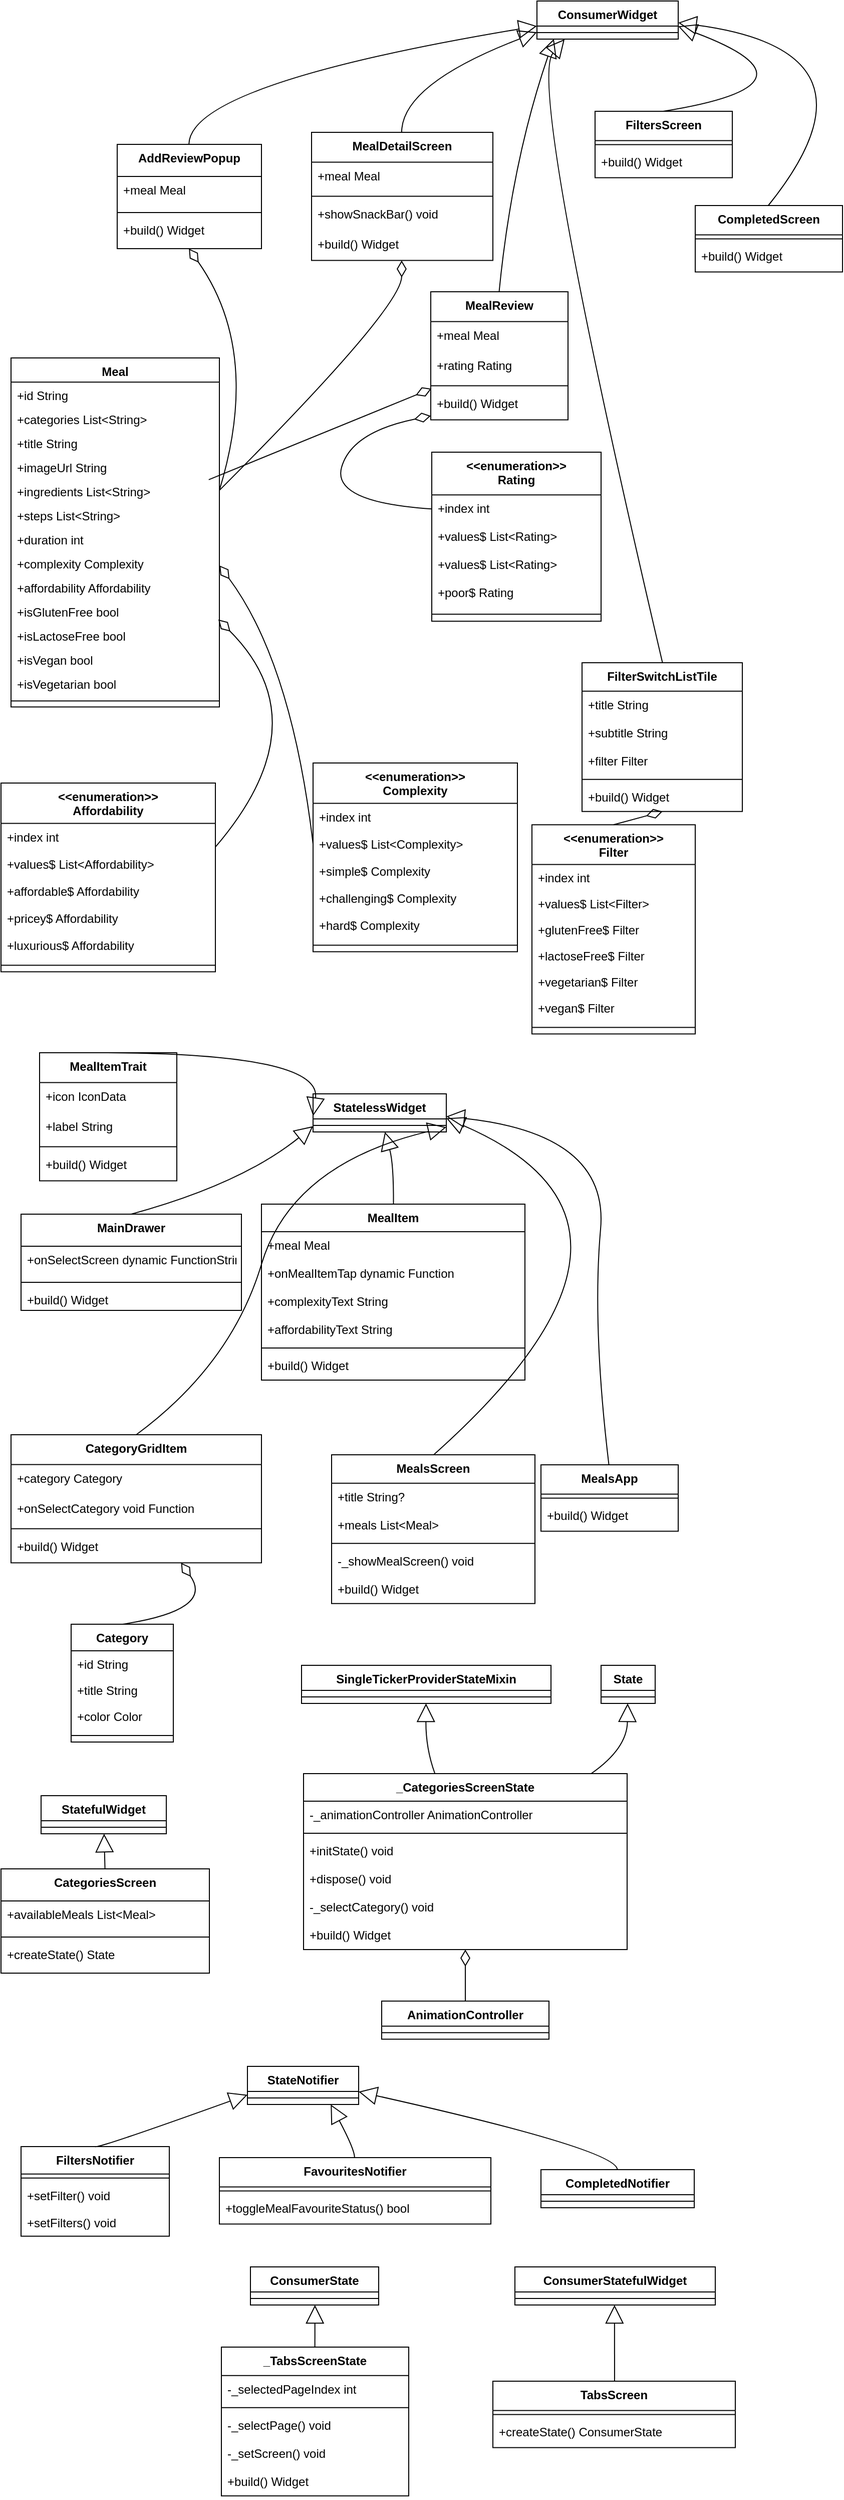 <mxfile version="22.0.6" type="device">
  <diagram name="Page-1" id="LlbguUODVw9RMl4nRpgY">
    <mxGraphModel dx="4097" dy="2211" grid="1" gridSize="10" guides="1" tooltips="1" connect="1" arrows="1" fold="1" page="1" pageScale="1" pageWidth="850" pageHeight="1100" math="0" shadow="0">
      <root>
        <mxCell id="0" />
        <mxCell id="1" parent="0" />
        <mxCell id="4BvPsSjkHaN3sNzdmwHV-1" value="MealsApp" style="swimlane;fontStyle=1;align=center;verticalAlign=top;childLayout=stackLayout;horizontal=1;startSize=29.2;horizontalStack=0;resizeParent=1;resizeParentMax=0;resizeLast=0;collapsible=0;marginBottom=0;" vertex="1" parent="1">
          <mxGeometry x="539" y="1460" width="137" height="66.2" as="geometry" />
        </mxCell>
        <mxCell id="4BvPsSjkHaN3sNzdmwHV-2" style="line;strokeWidth=1;fillColor=none;align=left;verticalAlign=middle;spacingTop=-1;spacingLeft=3;spacingRight=3;rotatable=0;labelPosition=right;points=[];portConstraint=eastwest;strokeColor=inherit;" vertex="1" parent="4BvPsSjkHaN3sNzdmwHV-1">
          <mxGeometry y="29.2" width="137" height="8" as="geometry" />
        </mxCell>
        <mxCell id="4BvPsSjkHaN3sNzdmwHV-3" value="+build() Widget" style="text;strokeColor=none;fillColor=none;align=left;verticalAlign=top;spacingLeft=4;spacingRight=4;overflow=hidden;rotatable=0;points=[[0,0.5],[1,0.5]];portConstraint=eastwest;" vertex="1" parent="4BvPsSjkHaN3sNzdmwHV-1">
          <mxGeometry y="37.2" width="137" height="29" as="geometry" />
        </mxCell>
        <mxCell id="4BvPsSjkHaN3sNzdmwHV-4" value="StatelessWidget" style="swimlane;fontStyle=1;align=center;verticalAlign=top;childLayout=stackLayout;horizontal=1;startSize=25;horizontalStack=0;resizeParent=1;resizeParentMax=0;resizeLast=0;collapsible=0;marginBottom=0;" vertex="1" parent="1">
          <mxGeometry x="311.5" y="1090" width="133" height="38" as="geometry" />
        </mxCell>
        <mxCell id="4BvPsSjkHaN3sNzdmwHV-5" style="line;strokeWidth=1;fillColor=none;align=left;verticalAlign=middle;spacingTop=-1;spacingLeft=3;spacingRight=3;rotatable=0;labelPosition=right;points=[];portConstraint=eastwest;strokeColor=inherit;" vertex="1" parent="4BvPsSjkHaN3sNzdmwHV-4">
          <mxGeometry y="25" width="133" height="13" as="geometry" />
        </mxCell>
        <mxCell id="4BvPsSjkHaN3sNzdmwHV-6" value="Category" style="swimlane;fontStyle=1;align=center;verticalAlign=top;childLayout=stackLayout;horizontal=1;startSize=26.444;horizontalStack=0;resizeParent=1;resizeParentMax=0;resizeLast=0;collapsible=0;marginBottom=0;" vertex="1" parent="1">
          <mxGeometry x="70" y="1619" width="102" height="117.444" as="geometry" />
        </mxCell>
        <mxCell id="4BvPsSjkHaN3sNzdmwHV-7" value="+id String" style="text;strokeColor=none;fillColor=none;align=left;verticalAlign=top;spacingLeft=4;spacingRight=4;overflow=hidden;rotatable=0;points=[[0,0.5],[1,0.5]];portConstraint=eastwest;" vertex="1" parent="4BvPsSjkHaN3sNzdmwHV-6">
          <mxGeometry y="26.444" width="102" height="26" as="geometry" />
        </mxCell>
        <mxCell id="4BvPsSjkHaN3sNzdmwHV-8" value="+title String" style="text;strokeColor=none;fillColor=none;align=left;verticalAlign=top;spacingLeft=4;spacingRight=4;overflow=hidden;rotatable=0;points=[[0,0.5],[1,0.5]];portConstraint=eastwest;" vertex="1" parent="4BvPsSjkHaN3sNzdmwHV-6">
          <mxGeometry y="52.444" width="102" height="26" as="geometry" />
        </mxCell>
        <mxCell id="4BvPsSjkHaN3sNzdmwHV-9" value="+color Color" style="text;strokeColor=none;fillColor=none;align=left;verticalAlign=top;spacingLeft=4;spacingRight=4;overflow=hidden;rotatable=0;points=[[0,0.5],[1,0.5]];portConstraint=eastwest;" vertex="1" parent="4BvPsSjkHaN3sNzdmwHV-6">
          <mxGeometry y="78.444" width="102" height="26" as="geometry" />
        </mxCell>
        <mxCell id="4BvPsSjkHaN3sNzdmwHV-10" style="line;strokeWidth=1;fillColor=none;align=left;verticalAlign=middle;spacingTop=-1;spacingLeft=3;spacingRight=3;rotatable=0;labelPosition=right;points=[];portConstraint=eastwest;strokeColor=inherit;" vertex="1" parent="4BvPsSjkHaN3sNzdmwHV-6">
          <mxGeometry y="104.444" width="102" height="13" as="geometry" />
        </mxCell>
        <mxCell id="4BvPsSjkHaN3sNzdmwHV-13" value="Meal" style="swimlane;fontStyle=1;align=center;verticalAlign=top;childLayout=stackLayout;horizontal=1;startSize=24.069;horizontalStack=0;resizeParent=1;resizeParentMax=0;resizeLast=0;collapsible=0;marginBottom=0;" vertex="1" parent="1">
          <mxGeometry x="10" y="356" width="208" height="348.069" as="geometry" />
        </mxCell>
        <mxCell id="4BvPsSjkHaN3sNzdmwHV-14" value="+id String" style="text;strokeColor=none;fillColor=none;align=left;verticalAlign=top;spacingLeft=4;spacingRight=4;overflow=hidden;rotatable=0;points=[[0,0.5],[1,0.5]];portConstraint=eastwest;" vertex="1" parent="4BvPsSjkHaN3sNzdmwHV-13">
          <mxGeometry y="24.069" width="208" height="24" as="geometry" />
        </mxCell>
        <mxCell id="4BvPsSjkHaN3sNzdmwHV-15" value="+categories List&lt;String&gt;" style="text;strokeColor=none;fillColor=none;align=left;verticalAlign=top;spacingLeft=4;spacingRight=4;overflow=hidden;rotatable=0;points=[[0,0.5],[1,0.5]];portConstraint=eastwest;" vertex="1" parent="4BvPsSjkHaN3sNzdmwHV-13">
          <mxGeometry y="48.069" width="208" height="24" as="geometry" />
        </mxCell>
        <mxCell id="4BvPsSjkHaN3sNzdmwHV-16" value="+title String" style="text;strokeColor=none;fillColor=none;align=left;verticalAlign=top;spacingLeft=4;spacingRight=4;overflow=hidden;rotatable=0;points=[[0,0.5],[1,0.5]];portConstraint=eastwest;" vertex="1" parent="4BvPsSjkHaN3sNzdmwHV-13">
          <mxGeometry y="72.069" width="208" height="24" as="geometry" />
        </mxCell>
        <mxCell id="4BvPsSjkHaN3sNzdmwHV-17" value="+imageUrl String" style="text;strokeColor=none;fillColor=none;align=left;verticalAlign=top;spacingLeft=4;spacingRight=4;overflow=hidden;rotatable=0;points=[[0,0.5],[1,0.5]];portConstraint=eastwest;" vertex="1" parent="4BvPsSjkHaN3sNzdmwHV-13">
          <mxGeometry y="96.069" width="208" height="24" as="geometry" />
        </mxCell>
        <mxCell id="4BvPsSjkHaN3sNzdmwHV-18" value="+ingredients List&lt;String&gt;" style="text;strokeColor=none;fillColor=none;align=left;verticalAlign=top;spacingLeft=4;spacingRight=4;overflow=hidden;rotatable=0;points=[[0,0.5],[1,0.5]];portConstraint=eastwest;" vertex="1" parent="4BvPsSjkHaN3sNzdmwHV-13">
          <mxGeometry y="120.069" width="208" height="24" as="geometry" />
        </mxCell>
        <mxCell id="4BvPsSjkHaN3sNzdmwHV-19" value="+steps List&lt;String&gt;" style="text;strokeColor=none;fillColor=none;align=left;verticalAlign=top;spacingLeft=4;spacingRight=4;overflow=hidden;rotatable=0;points=[[0,0.5],[1,0.5]];portConstraint=eastwest;" vertex="1" parent="4BvPsSjkHaN3sNzdmwHV-13">
          <mxGeometry y="144.069" width="208" height="24" as="geometry" />
        </mxCell>
        <mxCell id="4BvPsSjkHaN3sNzdmwHV-20" value="+duration int" style="text;strokeColor=none;fillColor=none;align=left;verticalAlign=top;spacingLeft=4;spacingRight=4;overflow=hidden;rotatable=0;points=[[0,0.5],[1,0.5]];portConstraint=eastwest;" vertex="1" parent="4BvPsSjkHaN3sNzdmwHV-13">
          <mxGeometry y="168.069" width="208" height="24" as="geometry" />
        </mxCell>
        <mxCell id="4BvPsSjkHaN3sNzdmwHV-21" value="+complexity Complexity" style="text;strokeColor=none;fillColor=none;align=left;verticalAlign=top;spacingLeft=4;spacingRight=4;overflow=hidden;rotatable=0;points=[[0,0.5],[1,0.5]];portConstraint=eastwest;" vertex="1" parent="4BvPsSjkHaN3sNzdmwHV-13">
          <mxGeometry y="192.069" width="208" height="24" as="geometry" />
        </mxCell>
        <mxCell id="4BvPsSjkHaN3sNzdmwHV-22" value="+affordability Affordability" style="text;strokeColor=none;fillColor=none;align=left;verticalAlign=top;spacingLeft=4;spacingRight=4;overflow=hidden;rotatable=0;points=[[0,0.5],[1,0.5]];portConstraint=eastwest;" vertex="1" parent="4BvPsSjkHaN3sNzdmwHV-13">
          <mxGeometry y="216.069" width="208" height="24" as="geometry" />
        </mxCell>
        <mxCell id="4BvPsSjkHaN3sNzdmwHV-23" value="+isGlutenFree bool" style="text;strokeColor=none;fillColor=none;align=left;verticalAlign=top;spacingLeft=4;spacingRight=4;overflow=hidden;rotatable=0;points=[[0,0.5],[1,0.5]];portConstraint=eastwest;" vertex="1" parent="4BvPsSjkHaN3sNzdmwHV-13">
          <mxGeometry y="240.069" width="208" height="24" as="geometry" />
        </mxCell>
        <mxCell id="4BvPsSjkHaN3sNzdmwHV-24" value="+isLactoseFree bool" style="text;strokeColor=none;fillColor=none;align=left;verticalAlign=top;spacingLeft=4;spacingRight=4;overflow=hidden;rotatable=0;points=[[0,0.5],[1,0.5]];portConstraint=eastwest;" vertex="1" parent="4BvPsSjkHaN3sNzdmwHV-13">
          <mxGeometry y="264.069" width="208" height="24" as="geometry" />
        </mxCell>
        <mxCell id="4BvPsSjkHaN3sNzdmwHV-25" value="+isVegan bool" style="text;strokeColor=none;fillColor=none;align=left;verticalAlign=top;spacingLeft=4;spacingRight=4;overflow=hidden;rotatable=0;points=[[0,0.5],[1,0.5]];portConstraint=eastwest;" vertex="1" parent="4BvPsSjkHaN3sNzdmwHV-13">
          <mxGeometry y="288.069" width="208" height="24" as="geometry" />
        </mxCell>
        <mxCell id="4BvPsSjkHaN3sNzdmwHV-26" value="+isVegetarian bool" style="text;strokeColor=none;fillColor=none;align=left;verticalAlign=top;spacingLeft=4;spacingRight=4;overflow=hidden;rotatable=0;points=[[0,0.5],[1,0.5]];portConstraint=eastwest;" vertex="1" parent="4BvPsSjkHaN3sNzdmwHV-13">
          <mxGeometry y="312.069" width="208" height="24" as="geometry" />
        </mxCell>
        <mxCell id="4BvPsSjkHaN3sNzdmwHV-27" style="line;strokeWidth=1;fillColor=none;align=left;verticalAlign=middle;spacingTop=-1;spacingLeft=3;spacingRight=3;rotatable=0;labelPosition=right;points=[];portConstraint=eastwest;strokeColor=inherit;" vertex="1" parent="4BvPsSjkHaN3sNzdmwHV-13">
          <mxGeometry y="336.069" width="208" height="12" as="geometry" />
        </mxCell>
        <mxCell id="4BvPsSjkHaN3sNzdmwHV-28" value="&lt;&lt;enumeration&gt;&gt;&#xa;Complexity" style="swimlane;fontStyle=1;align=center;verticalAlign=top;childLayout=stackLayout;horizontal=1;startSize=40.286;horizontalStack=0;resizeParent=1;resizeParentMax=0;resizeLast=0;collapsible=0;marginBottom=0;" vertex="1" parent="1">
          <mxGeometry x="311.5" y="760" width="204" height="188.286" as="geometry" />
        </mxCell>
        <mxCell id="4BvPsSjkHaN3sNzdmwHV-29" value="+index int" style="text;strokeColor=none;fillColor=none;align=left;verticalAlign=top;spacingLeft=4;spacingRight=4;overflow=hidden;rotatable=0;points=[[0,0.5],[1,0.5]];portConstraint=eastwest;" vertex="1" parent="4BvPsSjkHaN3sNzdmwHV-28">
          <mxGeometry y="40.286" width="204" height="27" as="geometry" />
        </mxCell>
        <mxCell id="4BvPsSjkHaN3sNzdmwHV-30" value="+values$ List&lt;Complexity&gt;" style="text;strokeColor=none;fillColor=none;align=left;verticalAlign=top;spacingLeft=4;spacingRight=4;overflow=hidden;rotatable=0;points=[[0,0.5],[1,0.5]];portConstraint=eastwest;" vertex="1" parent="4BvPsSjkHaN3sNzdmwHV-28">
          <mxGeometry y="67.286" width="204" height="27" as="geometry" />
        </mxCell>
        <mxCell id="4BvPsSjkHaN3sNzdmwHV-31" value="+simple$ Complexity" style="text;strokeColor=none;fillColor=none;align=left;verticalAlign=top;spacingLeft=4;spacingRight=4;overflow=hidden;rotatable=0;points=[[0,0.5],[1,0.5]];portConstraint=eastwest;" vertex="1" parent="4BvPsSjkHaN3sNzdmwHV-28">
          <mxGeometry y="94.286" width="204" height="27" as="geometry" />
        </mxCell>
        <mxCell id="4BvPsSjkHaN3sNzdmwHV-32" value="+challenging$ Complexity" style="text;strokeColor=none;fillColor=none;align=left;verticalAlign=top;spacingLeft=4;spacingRight=4;overflow=hidden;rotatable=0;points=[[0,0.5],[1,0.5]];portConstraint=eastwest;" vertex="1" parent="4BvPsSjkHaN3sNzdmwHV-28">
          <mxGeometry y="121.286" width="204" height="27" as="geometry" />
        </mxCell>
        <mxCell id="4BvPsSjkHaN3sNzdmwHV-33" value="+hard$ Complexity" style="text;strokeColor=none;fillColor=none;align=left;verticalAlign=top;spacingLeft=4;spacingRight=4;overflow=hidden;rotatable=0;points=[[0,0.5],[1,0.5]];portConstraint=eastwest;" vertex="1" parent="4BvPsSjkHaN3sNzdmwHV-28">
          <mxGeometry y="148.286" width="204" height="27" as="geometry" />
        </mxCell>
        <mxCell id="4BvPsSjkHaN3sNzdmwHV-34" style="line;strokeWidth=1;fillColor=none;align=left;verticalAlign=middle;spacingTop=-1;spacingLeft=3;spacingRight=3;rotatable=0;labelPosition=right;points=[];portConstraint=eastwest;strokeColor=inherit;" vertex="1" parent="4BvPsSjkHaN3sNzdmwHV-28">
          <mxGeometry y="175.286" width="204" height="13" as="geometry" />
        </mxCell>
        <mxCell id="4BvPsSjkHaN3sNzdmwHV-35" value="&lt;&lt;enumeration&gt;&gt;&#xa;Affordability" style="swimlane;fontStyle=1;align=center;verticalAlign=top;childLayout=stackLayout;horizontal=1;startSize=40.286;horizontalStack=0;resizeParent=1;resizeParentMax=0;resizeLast=0;collapsible=0;marginBottom=0;" vertex="1" parent="1">
          <mxGeometry y="780" width="214" height="188.286" as="geometry" />
        </mxCell>
        <mxCell id="4BvPsSjkHaN3sNzdmwHV-36" value="+index int" style="text;strokeColor=none;fillColor=none;align=left;verticalAlign=top;spacingLeft=4;spacingRight=4;overflow=hidden;rotatable=0;points=[[0,0.5],[1,0.5]];portConstraint=eastwest;" vertex="1" parent="4BvPsSjkHaN3sNzdmwHV-35">
          <mxGeometry y="40.286" width="214" height="27" as="geometry" />
        </mxCell>
        <mxCell id="4BvPsSjkHaN3sNzdmwHV-37" value="+values$ List&lt;Affordability&gt;" style="text;strokeColor=none;fillColor=none;align=left;verticalAlign=top;spacingLeft=4;spacingRight=4;overflow=hidden;rotatable=0;points=[[0,0.5],[1,0.5]];portConstraint=eastwest;" vertex="1" parent="4BvPsSjkHaN3sNzdmwHV-35">
          <mxGeometry y="67.286" width="214" height="27" as="geometry" />
        </mxCell>
        <mxCell id="4BvPsSjkHaN3sNzdmwHV-38" value="+affordable$ Affordability" style="text;strokeColor=none;fillColor=none;align=left;verticalAlign=top;spacingLeft=4;spacingRight=4;overflow=hidden;rotatable=0;points=[[0,0.5],[1,0.5]];portConstraint=eastwest;" vertex="1" parent="4BvPsSjkHaN3sNzdmwHV-35">
          <mxGeometry y="94.286" width="214" height="27" as="geometry" />
        </mxCell>
        <mxCell id="4BvPsSjkHaN3sNzdmwHV-39" value="+pricey$ Affordability" style="text;strokeColor=none;fillColor=none;align=left;verticalAlign=top;spacingLeft=4;spacingRight=4;overflow=hidden;rotatable=0;points=[[0,0.5],[1,0.5]];portConstraint=eastwest;" vertex="1" parent="4BvPsSjkHaN3sNzdmwHV-35">
          <mxGeometry y="121.286" width="214" height="27" as="geometry" />
        </mxCell>
        <mxCell id="4BvPsSjkHaN3sNzdmwHV-40" value="+luxurious$ Affordability" style="text;strokeColor=none;fillColor=none;align=left;verticalAlign=top;spacingLeft=4;spacingRight=4;overflow=hidden;rotatable=0;points=[[0,0.5],[1,0.5]];portConstraint=eastwest;" vertex="1" parent="4BvPsSjkHaN3sNzdmwHV-35">
          <mxGeometry y="148.286" width="214" height="27" as="geometry" />
        </mxCell>
        <mxCell id="4BvPsSjkHaN3sNzdmwHV-41" style="line;strokeWidth=1;fillColor=none;align=left;verticalAlign=middle;spacingTop=-1;spacingLeft=3;spacingRight=3;rotatable=0;labelPosition=right;points=[];portConstraint=eastwest;strokeColor=inherit;" vertex="1" parent="4BvPsSjkHaN3sNzdmwHV-35">
          <mxGeometry y="175.286" width="214" height="13" as="geometry" />
        </mxCell>
        <mxCell id="4BvPsSjkHaN3sNzdmwHV-44" value="CompletedNotifier" style="swimlane;fontStyle=1;align=center;verticalAlign=top;childLayout=stackLayout;horizontal=1;startSize=25;horizontalStack=0;resizeParent=1;resizeParentMax=0;resizeLast=0;collapsible=0;marginBottom=0;" vertex="1" parent="1">
          <mxGeometry x="539" y="2163" width="153" height="38" as="geometry" />
        </mxCell>
        <mxCell id="4BvPsSjkHaN3sNzdmwHV-45" style="line;strokeWidth=1;fillColor=none;align=left;verticalAlign=middle;spacingTop=-1;spacingLeft=3;spacingRight=3;rotatable=0;labelPosition=right;points=[];portConstraint=eastwest;strokeColor=inherit;" vertex="1" parent="4BvPsSjkHaN3sNzdmwHV-44">
          <mxGeometry y="25" width="153" height="13" as="geometry" />
        </mxCell>
        <mxCell id="4BvPsSjkHaN3sNzdmwHV-46" value="StateNotifier" style="swimlane;fontStyle=1;align=center;verticalAlign=top;childLayout=stackLayout;horizontal=1;startSize=25;horizontalStack=0;resizeParent=1;resizeParentMax=0;resizeLast=0;collapsible=0;marginBottom=0;" vertex="1" parent="1">
          <mxGeometry x="246" y="2060" width="111" height="38" as="geometry" />
        </mxCell>
        <mxCell id="4BvPsSjkHaN3sNzdmwHV-47" style="line;strokeWidth=1;fillColor=none;align=left;verticalAlign=middle;spacingTop=-1;spacingLeft=3;spacingRight=3;rotatable=0;labelPosition=right;points=[];portConstraint=eastwest;strokeColor=inherit;" vertex="1" parent="4BvPsSjkHaN3sNzdmwHV-46">
          <mxGeometry y="25" width="111" height="13" as="geometry" />
        </mxCell>
        <mxCell id="4BvPsSjkHaN3sNzdmwHV-48" value="&lt;&lt;enumeration&gt;&gt;&#xa;Rating" style="swimlane;fontStyle=1;align=center;verticalAlign=top;childLayout=stackLayout;horizontal=1;startSize=42.6;horizontalStack=0;resizeParent=1;resizeParentMax=0;resizeLast=0;collapsible=0;marginBottom=0;" vertex="1" parent="1">
          <mxGeometry x="430" y="450" width="169" height="168.6" as="geometry" />
        </mxCell>
        <mxCell id="4BvPsSjkHaN3sNzdmwHV-49" value="+index int" style="text;strokeColor=none;fillColor=none;align=left;verticalAlign=top;spacingLeft=4;spacingRight=4;overflow=hidden;rotatable=0;points=[[0,0.5],[1,0.5]];portConstraint=eastwest;" vertex="1" parent="4BvPsSjkHaN3sNzdmwHV-48">
          <mxGeometry y="42.6" width="169" height="28" as="geometry" />
        </mxCell>
        <mxCell id="4BvPsSjkHaN3sNzdmwHV-218" value="+values$ List&lt;Rating&gt;" style="text;strokeColor=none;fillColor=none;align=left;verticalAlign=top;spacingLeft=4;spacingRight=4;overflow=hidden;rotatable=0;points=[[0,0.5],[1,0.5]];portConstraint=eastwest;" vertex="1" parent="4BvPsSjkHaN3sNzdmwHV-48">
          <mxGeometry y="70.6" width="169" height="28" as="geometry" />
        </mxCell>
        <mxCell id="4BvPsSjkHaN3sNzdmwHV-50" value="+values$ List&lt;Rating&gt;" style="text;strokeColor=none;fillColor=none;align=left;verticalAlign=top;spacingLeft=4;spacingRight=4;overflow=hidden;rotatable=0;points=[[0,0.5],[1,0.5]];portConstraint=eastwest;" vertex="1" parent="4BvPsSjkHaN3sNzdmwHV-48">
          <mxGeometry y="98.6" width="169" height="28" as="geometry" />
        </mxCell>
        <mxCell id="4BvPsSjkHaN3sNzdmwHV-51" value="+poor$ Rating" style="text;strokeColor=none;fillColor=none;align=left;verticalAlign=top;spacingLeft=4;spacingRight=4;overflow=hidden;rotatable=0;points=[[0,0.5],[1,0.5]];portConstraint=eastwest;" vertex="1" parent="4BvPsSjkHaN3sNzdmwHV-48">
          <mxGeometry y="126.6" width="169" height="28" as="geometry" />
        </mxCell>
        <mxCell id="4BvPsSjkHaN3sNzdmwHV-52" style="line;strokeWidth=1;fillColor=none;align=left;verticalAlign=middle;spacingTop=-1;spacingLeft=3;spacingRight=3;rotatable=0;labelPosition=right;points=[];portConstraint=eastwest;strokeColor=inherit;" vertex="1" parent="4BvPsSjkHaN3sNzdmwHV-48">
          <mxGeometry y="154.6" width="169" height="14" as="geometry" />
        </mxCell>
        <mxCell id="4BvPsSjkHaN3sNzdmwHV-53" value="FavouritesNotifier" style="swimlane;fontStyle=1;align=center;verticalAlign=top;childLayout=stackLayout;horizontal=1;startSize=29.2;horizontalStack=0;resizeParent=1;resizeParentMax=0;resizeLast=0;collapsible=0;marginBottom=0;" vertex="1" parent="1">
          <mxGeometry x="218" y="2151" width="271" height="66.2" as="geometry" />
        </mxCell>
        <mxCell id="4BvPsSjkHaN3sNzdmwHV-54" style="line;strokeWidth=1;fillColor=none;align=left;verticalAlign=middle;spacingTop=-1;spacingLeft=3;spacingRight=3;rotatable=0;labelPosition=right;points=[];portConstraint=eastwest;strokeColor=inherit;" vertex="1" parent="4BvPsSjkHaN3sNzdmwHV-53">
          <mxGeometry y="29.2" width="271" height="8" as="geometry" />
        </mxCell>
        <mxCell id="4BvPsSjkHaN3sNzdmwHV-55" value="+toggleMealFavouriteStatus() bool" style="text;strokeColor=none;fillColor=none;align=left;verticalAlign=top;spacingLeft=4;spacingRight=4;overflow=hidden;rotatable=0;points=[[0,0.5],[1,0.5]];portConstraint=eastwest;" vertex="1" parent="4BvPsSjkHaN3sNzdmwHV-53">
          <mxGeometry y="37.2" width="271" height="29" as="geometry" />
        </mxCell>
        <mxCell id="4BvPsSjkHaN3sNzdmwHV-56" value="FiltersNotifier" style="swimlane;fontStyle=1;align=center;verticalAlign=top;childLayout=stackLayout;horizontal=1;startSize=27.429;horizontalStack=0;resizeParent=1;resizeParentMax=0;resizeLast=0;collapsible=0;marginBottom=0;" vertex="1" parent="1">
          <mxGeometry x="20" y="2140" width="148" height="89.429" as="geometry" />
        </mxCell>
        <mxCell id="4BvPsSjkHaN3sNzdmwHV-57" style="line;strokeWidth=1;fillColor=none;align=left;verticalAlign=middle;spacingTop=-1;spacingLeft=3;spacingRight=3;rotatable=0;labelPosition=right;points=[];portConstraint=eastwest;strokeColor=inherit;" vertex="1" parent="4BvPsSjkHaN3sNzdmwHV-56">
          <mxGeometry y="27.429" width="148" height="8" as="geometry" />
        </mxCell>
        <mxCell id="4BvPsSjkHaN3sNzdmwHV-58" value="+setFilter() void" style="text;strokeColor=none;fillColor=none;align=left;verticalAlign=top;spacingLeft=4;spacingRight=4;overflow=hidden;rotatable=0;points=[[0,0.5],[1,0.5]];portConstraint=eastwest;" vertex="1" parent="4BvPsSjkHaN3sNzdmwHV-56">
          <mxGeometry y="35.429" width="148" height="27" as="geometry" />
        </mxCell>
        <mxCell id="4BvPsSjkHaN3sNzdmwHV-59" value="+setFilters() void" style="text;strokeColor=none;fillColor=none;align=left;verticalAlign=top;spacingLeft=4;spacingRight=4;overflow=hidden;rotatable=0;points=[[0,0.5],[1,0.5]];portConstraint=eastwest;" vertex="1" parent="4BvPsSjkHaN3sNzdmwHV-56">
          <mxGeometry y="62.429" width="148" height="27" as="geometry" />
        </mxCell>
        <mxCell id="4BvPsSjkHaN3sNzdmwHV-60" value="&lt;&lt;enumeration&gt;&gt;&#xa;Filter" style="swimlane;fontStyle=1;align=center;verticalAlign=top;childLayout=stackLayout;horizontal=1;startSize=39.562;horizontalStack=0;resizeParent=1;resizeParentMax=0;resizeLast=0;collapsible=0;marginBottom=0;" vertex="1" parent="1">
          <mxGeometry x="530" y="821.64" width="163" height="208.562" as="geometry" />
        </mxCell>
        <mxCell id="4BvPsSjkHaN3sNzdmwHV-61" value="+index int" style="text;strokeColor=none;fillColor=none;align=left;verticalAlign=top;spacingLeft=4;spacingRight=4;overflow=hidden;rotatable=0;points=[[0,0.5],[1,0.5]];portConstraint=eastwest;" vertex="1" parent="4BvPsSjkHaN3sNzdmwHV-60">
          <mxGeometry y="39.562" width="163" height="26" as="geometry" />
        </mxCell>
        <mxCell id="4BvPsSjkHaN3sNzdmwHV-62" value="+values$ List&lt;Filter&gt;" style="text;strokeColor=none;fillColor=none;align=left;verticalAlign=top;spacingLeft=4;spacingRight=4;overflow=hidden;rotatable=0;points=[[0,0.5],[1,0.5]];portConstraint=eastwest;" vertex="1" parent="4BvPsSjkHaN3sNzdmwHV-60">
          <mxGeometry y="65.562" width="163" height="26" as="geometry" />
        </mxCell>
        <mxCell id="4BvPsSjkHaN3sNzdmwHV-63" value="+glutenFree$ Filter" style="text;strokeColor=none;fillColor=none;align=left;verticalAlign=top;spacingLeft=4;spacingRight=4;overflow=hidden;rotatable=0;points=[[0,0.5],[1,0.5]];portConstraint=eastwest;" vertex="1" parent="4BvPsSjkHaN3sNzdmwHV-60">
          <mxGeometry y="91.562" width="163" height="26" as="geometry" />
        </mxCell>
        <mxCell id="4BvPsSjkHaN3sNzdmwHV-64" value="+lactoseFree$ Filter" style="text;strokeColor=none;fillColor=none;align=left;verticalAlign=top;spacingLeft=4;spacingRight=4;overflow=hidden;rotatable=0;points=[[0,0.5],[1,0.5]];portConstraint=eastwest;" vertex="1" parent="4BvPsSjkHaN3sNzdmwHV-60">
          <mxGeometry y="117.562" width="163" height="26" as="geometry" />
        </mxCell>
        <mxCell id="4BvPsSjkHaN3sNzdmwHV-65" value="+vegetarian$ Filter" style="text;strokeColor=none;fillColor=none;align=left;verticalAlign=top;spacingLeft=4;spacingRight=4;overflow=hidden;rotatable=0;points=[[0,0.5],[1,0.5]];portConstraint=eastwest;" vertex="1" parent="4BvPsSjkHaN3sNzdmwHV-60">
          <mxGeometry y="143.562" width="163" height="26" as="geometry" />
        </mxCell>
        <mxCell id="4BvPsSjkHaN3sNzdmwHV-66" value="+vegan$ Filter" style="text;strokeColor=none;fillColor=none;align=left;verticalAlign=top;spacingLeft=4;spacingRight=4;overflow=hidden;rotatable=0;points=[[0,0.5],[1,0.5]];portConstraint=eastwest;" vertex="1" parent="4BvPsSjkHaN3sNzdmwHV-60">
          <mxGeometry y="169.562" width="163" height="26" as="geometry" />
        </mxCell>
        <mxCell id="4BvPsSjkHaN3sNzdmwHV-67" style="line;strokeWidth=1;fillColor=none;align=left;verticalAlign=middle;spacingTop=-1;spacingLeft=3;spacingRight=3;rotatable=0;labelPosition=right;points=[];portConstraint=eastwest;strokeColor=inherit;" vertex="1" parent="4BvPsSjkHaN3sNzdmwHV-60">
          <mxGeometry y="195.562" width="163" height="13" as="geometry" />
        </mxCell>
        <mxCell id="4BvPsSjkHaN3sNzdmwHV-68" value="CategoriesScreen" style="swimlane;fontStyle=1;align=center;verticalAlign=top;childLayout=stackLayout;horizontal=1;startSize=32;horizontalStack=0;resizeParent=1;resizeParentMax=0;resizeLast=0;collapsible=0;marginBottom=0;" vertex="1" parent="1">
          <mxGeometry y="1863" width="208" height="104" as="geometry" />
        </mxCell>
        <mxCell id="4BvPsSjkHaN3sNzdmwHV-69" value="+availableMeals List&lt;Meal&gt;" style="text;strokeColor=none;fillColor=none;align=left;verticalAlign=top;spacingLeft=4;spacingRight=4;overflow=hidden;rotatable=0;points=[[0,0.5],[1,0.5]];portConstraint=eastwest;" vertex="1" parent="4BvPsSjkHaN3sNzdmwHV-68">
          <mxGeometry y="32" width="208" height="32" as="geometry" />
        </mxCell>
        <mxCell id="4BvPsSjkHaN3sNzdmwHV-70" style="line;strokeWidth=1;fillColor=none;align=left;verticalAlign=middle;spacingTop=-1;spacingLeft=3;spacingRight=3;rotatable=0;labelPosition=right;points=[];portConstraint=eastwest;strokeColor=inherit;" vertex="1" parent="4BvPsSjkHaN3sNzdmwHV-68">
          <mxGeometry y="64" width="208" height="8" as="geometry" />
        </mxCell>
        <mxCell id="4BvPsSjkHaN3sNzdmwHV-71" value="+createState() State" style="text;strokeColor=none;fillColor=none;align=left;verticalAlign=top;spacingLeft=4;spacingRight=4;overflow=hidden;rotatable=0;points=[[0,0.5],[1,0.5]];portConstraint=eastwest;" vertex="1" parent="4BvPsSjkHaN3sNzdmwHV-68">
          <mxGeometry y="72" width="208" height="32" as="geometry" />
        </mxCell>
        <mxCell id="4BvPsSjkHaN3sNzdmwHV-72" value="StatefulWidget" style="swimlane;fontStyle=1;align=center;verticalAlign=top;childLayout=stackLayout;horizontal=1;startSize=25;horizontalStack=0;resizeParent=1;resizeParentMax=0;resizeLast=0;collapsible=0;marginBottom=0;" vertex="1" parent="1">
          <mxGeometry x="40" y="1790" width="125" height="38" as="geometry" />
        </mxCell>
        <mxCell id="4BvPsSjkHaN3sNzdmwHV-73" style="line;strokeWidth=1;fillColor=none;align=left;verticalAlign=middle;spacingTop=-1;spacingLeft=3;spacingRight=3;rotatable=0;labelPosition=right;points=[];portConstraint=eastwest;strokeColor=inherit;" vertex="1" parent="4BvPsSjkHaN3sNzdmwHV-72">
          <mxGeometry y="25" width="125" height="13" as="geometry" />
        </mxCell>
        <mxCell id="4BvPsSjkHaN3sNzdmwHV-74" value="_CategoriesScreenState" style="swimlane;fontStyle=1;align=center;verticalAlign=top;childLayout=stackLayout;horizontal=1;startSize=27.5;horizontalStack=0;resizeParent=1;resizeParentMax=0;resizeLast=0;collapsible=0;marginBottom=0;" vertex="1" parent="1">
          <mxGeometry x="302" y="1768" width="323" height="175.5" as="geometry" />
        </mxCell>
        <mxCell id="4BvPsSjkHaN3sNzdmwHV-75" value="-_animationController AnimationController" style="text;strokeColor=none;fillColor=none;align=left;verticalAlign=top;spacingLeft=4;spacingRight=4;overflow=hidden;rotatable=0;points=[[0,0.5],[1,0.5]];portConstraint=eastwest;" vertex="1" parent="4BvPsSjkHaN3sNzdmwHV-74">
          <mxGeometry y="27.5" width="323" height="28" as="geometry" />
        </mxCell>
        <mxCell id="4BvPsSjkHaN3sNzdmwHV-76" style="line;strokeWidth=1;fillColor=none;align=left;verticalAlign=middle;spacingTop=-1;spacingLeft=3;spacingRight=3;rotatable=0;labelPosition=right;points=[];portConstraint=eastwest;strokeColor=inherit;" vertex="1" parent="4BvPsSjkHaN3sNzdmwHV-74">
          <mxGeometry y="55.5" width="323" height="8" as="geometry" />
        </mxCell>
        <mxCell id="4BvPsSjkHaN3sNzdmwHV-77" value="+initState() void" style="text;strokeColor=none;fillColor=none;align=left;verticalAlign=top;spacingLeft=4;spacingRight=4;overflow=hidden;rotatable=0;points=[[0,0.5],[1,0.5]];portConstraint=eastwest;" vertex="1" parent="4BvPsSjkHaN3sNzdmwHV-74">
          <mxGeometry y="63.5" width="323" height="28" as="geometry" />
        </mxCell>
        <mxCell id="4BvPsSjkHaN3sNzdmwHV-78" value="+dispose() void" style="text;strokeColor=none;fillColor=none;align=left;verticalAlign=top;spacingLeft=4;spacingRight=4;overflow=hidden;rotatable=0;points=[[0,0.5],[1,0.5]];portConstraint=eastwest;" vertex="1" parent="4BvPsSjkHaN3sNzdmwHV-74">
          <mxGeometry y="91.5" width="323" height="28" as="geometry" />
        </mxCell>
        <mxCell id="4BvPsSjkHaN3sNzdmwHV-79" value="-_selectCategory() void" style="text;strokeColor=none;fillColor=none;align=left;verticalAlign=top;spacingLeft=4;spacingRight=4;overflow=hidden;rotatable=0;points=[[0,0.5],[1,0.5]];portConstraint=eastwest;" vertex="1" parent="4BvPsSjkHaN3sNzdmwHV-74">
          <mxGeometry y="119.5" width="323" height="28" as="geometry" />
        </mxCell>
        <mxCell id="4BvPsSjkHaN3sNzdmwHV-80" value="+build() Widget" style="text;strokeColor=none;fillColor=none;align=left;verticalAlign=top;spacingLeft=4;spacingRight=4;overflow=hidden;rotatable=0;points=[[0,0.5],[1,0.5]];portConstraint=eastwest;" vertex="1" parent="4BvPsSjkHaN3sNzdmwHV-74">
          <mxGeometry y="147.5" width="323" height="28" as="geometry" />
        </mxCell>
        <mxCell id="4BvPsSjkHaN3sNzdmwHV-81" value="AnimationController" style="swimlane;fontStyle=1;align=center;verticalAlign=top;childLayout=stackLayout;horizontal=1;startSize=25;horizontalStack=0;resizeParent=1;resizeParentMax=0;resizeLast=0;collapsible=0;marginBottom=0;" vertex="1" parent="1">
          <mxGeometry x="380" y="1994.87" width="167" height="38" as="geometry" />
        </mxCell>
        <mxCell id="4BvPsSjkHaN3sNzdmwHV-82" style="line;strokeWidth=1;fillColor=none;align=left;verticalAlign=middle;spacingTop=-1;spacingLeft=3;spacingRight=3;rotatable=0;labelPosition=right;points=[];portConstraint=eastwest;strokeColor=inherit;" vertex="1" parent="4BvPsSjkHaN3sNzdmwHV-81">
          <mxGeometry y="25" width="167" height="13" as="geometry" />
        </mxCell>
        <mxCell id="4BvPsSjkHaN3sNzdmwHV-83" value="State" style="swimlane;fontStyle=1;align=center;verticalAlign=top;childLayout=stackLayout;horizontal=1;startSize=25;horizontalStack=0;resizeParent=1;resizeParentMax=0;resizeLast=0;collapsible=0;marginBottom=0;" vertex="1" parent="1">
          <mxGeometry x="599" y="1660" width="54" height="38" as="geometry" />
        </mxCell>
        <mxCell id="4BvPsSjkHaN3sNzdmwHV-84" style="line;strokeWidth=1;fillColor=none;align=left;verticalAlign=middle;spacingTop=-1;spacingLeft=3;spacingRight=3;rotatable=0;labelPosition=right;points=[];portConstraint=eastwest;strokeColor=inherit;" vertex="1" parent="4BvPsSjkHaN3sNzdmwHV-83">
          <mxGeometry y="25" width="54" height="13" as="geometry" />
        </mxCell>
        <mxCell id="4BvPsSjkHaN3sNzdmwHV-85" value="SingleTickerProviderStateMixin" style="swimlane;fontStyle=1;align=center;verticalAlign=top;childLayout=stackLayout;horizontal=1;startSize=25;horizontalStack=0;resizeParent=1;resizeParentMax=0;resizeLast=0;collapsible=0;marginBottom=0;" vertex="1" parent="1">
          <mxGeometry x="300" y="1660" width="249" height="38" as="geometry" />
        </mxCell>
        <mxCell id="4BvPsSjkHaN3sNzdmwHV-86" style="line;strokeWidth=1;fillColor=none;align=left;verticalAlign=middle;spacingTop=-1;spacingLeft=3;spacingRight=3;rotatable=0;labelPosition=right;points=[];portConstraint=eastwest;strokeColor=inherit;" vertex="1" parent="4BvPsSjkHaN3sNzdmwHV-85">
          <mxGeometry y="25" width="249" height="13" as="geometry" />
        </mxCell>
        <mxCell id="4BvPsSjkHaN3sNzdmwHV-87" value="CompletedScreen" style="swimlane;fontStyle=1;align=center;verticalAlign=top;childLayout=stackLayout;horizontal=1;startSize=29.2;horizontalStack=0;resizeParent=1;resizeParentMax=0;resizeLast=0;collapsible=0;marginBottom=0;" vertex="1" parent="1">
          <mxGeometry x="693" y="204" width="147" height="66.2" as="geometry" />
        </mxCell>
        <mxCell id="4BvPsSjkHaN3sNzdmwHV-88" style="line;strokeWidth=1;fillColor=none;align=left;verticalAlign=middle;spacingTop=-1;spacingLeft=3;spacingRight=3;rotatable=0;labelPosition=right;points=[];portConstraint=eastwest;strokeColor=inherit;" vertex="1" parent="4BvPsSjkHaN3sNzdmwHV-87">
          <mxGeometry y="29.2" width="147" height="8" as="geometry" />
        </mxCell>
        <mxCell id="4BvPsSjkHaN3sNzdmwHV-89" value="+build() Widget" style="text;strokeColor=none;fillColor=none;align=left;verticalAlign=top;spacingLeft=4;spacingRight=4;overflow=hidden;rotatable=0;points=[[0,0.5],[1,0.5]];portConstraint=eastwest;" vertex="1" parent="4BvPsSjkHaN3sNzdmwHV-87">
          <mxGeometry y="37.2" width="147" height="29" as="geometry" />
        </mxCell>
        <mxCell id="4BvPsSjkHaN3sNzdmwHV-90" value="ConsumerWidget" style="swimlane;fontStyle=1;align=center;verticalAlign=top;childLayout=stackLayout;horizontal=1;startSize=25;horizontalStack=0;resizeParent=1;resizeParentMax=0;resizeLast=0;collapsible=0;marginBottom=0;" vertex="1" parent="1">
          <mxGeometry x="535" width="141" height="38" as="geometry" />
        </mxCell>
        <mxCell id="4BvPsSjkHaN3sNzdmwHV-91" style="line;strokeWidth=1;fillColor=none;align=left;verticalAlign=middle;spacingTop=-1;spacingLeft=3;spacingRight=3;rotatable=0;labelPosition=right;points=[];portConstraint=eastwest;strokeColor=inherit;" vertex="1" parent="4BvPsSjkHaN3sNzdmwHV-90">
          <mxGeometry y="25" width="141" height="13" as="geometry" />
        </mxCell>
        <mxCell id="4BvPsSjkHaN3sNzdmwHV-92" value="MealReview" style="swimlane;fontStyle=1;align=center;verticalAlign=top;childLayout=stackLayout;horizontal=1;startSize=29.75;horizontalStack=0;resizeParent=1;resizeParentMax=0;resizeLast=0;collapsible=0;marginBottom=0;" vertex="1" parent="1">
          <mxGeometry x="429" y="290" width="137" height="127.75" as="geometry" />
        </mxCell>
        <mxCell id="4BvPsSjkHaN3sNzdmwHV-93" value="+meal Meal" style="text;strokeColor=none;fillColor=none;align=left;verticalAlign=top;spacingLeft=4;spacingRight=4;overflow=hidden;rotatable=0;points=[[0,0.5],[1,0.5]];portConstraint=eastwest;" vertex="1" parent="4BvPsSjkHaN3sNzdmwHV-92">
          <mxGeometry y="29.75" width="137" height="30" as="geometry" />
        </mxCell>
        <mxCell id="4BvPsSjkHaN3sNzdmwHV-94" value="+rating Rating" style="text;strokeColor=none;fillColor=none;align=left;verticalAlign=top;spacingLeft=4;spacingRight=4;overflow=hidden;rotatable=0;points=[[0,0.5],[1,0.5]];portConstraint=eastwest;" vertex="1" parent="4BvPsSjkHaN3sNzdmwHV-92">
          <mxGeometry y="59.75" width="137" height="30" as="geometry" />
        </mxCell>
        <mxCell id="4BvPsSjkHaN3sNzdmwHV-95" style="line;strokeWidth=1;fillColor=none;align=left;verticalAlign=middle;spacingTop=-1;spacingLeft=3;spacingRight=3;rotatable=0;labelPosition=right;points=[];portConstraint=eastwest;strokeColor=inherit;" vertex="1" parent="4BvPsSjkHaN3sNzdmwHV-92">
          <mxGeometry y="89.75" width="137" height="8" as="geometry" />
        </mxCell>
        <mxCell id="4BvPsSjkHaN3sNzdmwHV-96" value="+build() Widget" style="text;strokeColor=none;fillColor=none;align=left;verticalAlign=top;spacingLeft=4;spacingRight=4;overflow=hidden;rotatable=0;points=[[0,0.5],[1,0.5]];portConstraint=eastwest;" vertex="1" parent="4BvPsSjkHaN3sNzdmwHV-92">
          <mxGeometry y="97.75" width="137" height="30" as="geometry" />
        </mxCell>
        <mxCell id="4BvPsSjkHaN3sNzdmwHV-97" value="FiltersScreen" style="swimlane;fontStyle=1;align=center;verticalAlign=top;childLayout=stackLayout;horizontal=1;startSize=29.2;horizontalStack=0;resizeParent=1;resizeParentMax=0;resizeLast=0;collapsible=0;marginBottom=0;" vertex="1" parent="1">
          <mxGeometry x="593" y="110" width="137" height="66.2" as="geometry" />
        </mxCell>
        <mxCell id="4BvPsSjkHaN3sNzdmwHV-98" style="line;strokeWidth=1;fillColor=none;align=left;verticalAlign=middle;spacingTop=-1;spacingLeft=3;spacingRight=3;rotatable=0;labelPosition=right;points=[];portConstraint=eastwest;strokeColor=inherit;" vertex="1" parent="4BvPsSjkHaN3sNzdmwHV-97">
          <mxGeometry y="29.2" width="137" height="8" as="geometry" />
        </mxCell>
        <mxCell id="4BvPsSjkHaN3sNzdmwHV-99" value="+build() Widget" style="text;strokeColor=none;fillColor=none;align=left;verticalAlign=top;spacingLeft=4;spacingRight=4;overflow=hidden;rotatable=0;points=[[0,0.5],[1,0.5]];portConstraint=eastwest;" vertex="1" parent="4BvPsSjkHaN3sNzdmwHV-97">
          <mxGeometry y="37.2" width="137" height="29" as="geometry" />
        </mxCell>
        <mxCell id="4BvPsSjkHaN3sNzdmwHV-100" value="FilterSwitchListTile" style="swimlane;fontStyle=1;align=center;verticalAlign=top;childLayout=stackLayout;horizontal=1;startSize=28.4;horizontalStack=0;resizeParent=1;resizeParentMax=0;resizeLast=0;collapsible=0;marginBottom=0;" vertex="1" parent="1">
          <mxGeometry x="580" y="660" width="160" height="148.4" as="geometry" />
        </mxCell>
        <mxCell id="4BvPsSjkHaN3sNzdmwHV-101" value="+title String" style="text;strokeColor=none;fillColor=none;align=left;verticalAlign=top;spacingLeft=4;spacingRight=4;overflow=hidden;rotatable=0;points=[[0,0.5],[1,0.5]];portConstraint=eastwest;" vertex="1" parent="4BvPsSjkHaN3sNzdmwHV-100">
          <mxGeometry y="28.4" width="160" height="28" as="geometry" />
        </mxCell>
        <mxCell id="4BvPsSjkHaN3sNzdmwHV-102" value="+subtitle String" style="text;strokeColor=none;fillColor=none;align=left;verticalAlign=top;spacingLeft=4;spacingRight=4;overflow=hidden;rotatable=0;points=[[0,0.5],[1,0.5]];portConstraint=eastwest;" vertex="1" parent="4BvPsSjkHaN3sNzdmwHV-100">
          <mxGeometry y="56.4" width="160" height="28" as="geometry" />
        </mxCell>
        <mxCell id="4BvPsSjkHaN3sNzdmwHV-103" value="+filter Filter" style="text;strokeColor=none;fillColor=none;align=left;verticalAlign=top;spacingLeft=4;spacingRight=4;overflow=hidden;rotatable=0;points=[[0,0.5],[1,0.5]];portConstraint=eastwest;" vertex="1" parent="4BvPsSjkHaN3sNzdmwHV-100">
          <mxGeometry y="84.4" width="160" height="28" as="geometry" />
        </mxCell>
        <mxCell id="4BvPsSjkHaN3sNzdmwHV-104" style="line;strokeWidth=1;fillColor=none;align=left;verticalAlign=middle;spacingTop=-1;spacingLeft=3;spacingRight=3;rotatable=0;labelPosition=right;points=[];portConstraint=eastwest;strokeColor=inherit;" vertex="1" parent="4BvPsSjkHaN3sNzdmwHV-100">
          <mxGeometry y="112.4" width="160" height="8" as="geometry" />
        </mxCell>
        <mxCell id="4BvPsSjkHaN3sNzdmwHV-105" value="+build() Widget" style="text;strokeColor=none;fillColor=none;align=left;verticalAlign=top;spacingLeft=4;spacingRight=4;overflow=hidden;rotatable=0;points=[[0,0.5],[1,0.5]];portConstraint=eastwest;" vertex="1" parent="4BvPsSjkHaN3sNzdmwHV-100">
          <mxGeometry y="120.4" width="160" height="28" as="geometry" />
        </mxCell>
        <mxCell id="4BvPsSjkHaN3sNzdmwHV-106" value="MealsScreen" style="swimlane;fontStyle=1;align=center;verticalAlign=top;childLayout=stackLayout;horizontal=1;startSize=28.4;horizontalStack=0;resizeParent=1;resizeParentMax=0;resizeLast=0;collapsible=0;marginBottom=0;" vertex="1" parent="1">
          <mxGeometry x="330" y="1450" width="203" height="148.4" as="geometry" />
        </mxCell>
        <mxCell id="4BvPsSjkHaN3sNzdmwHV-107" value="+title String?" style="text;strokeColor=none;fillColor=none;align=left;verticalAlign=top;spacingLeft=4;spacingRight=4;overflow=hidden;rotatable=0;points=[[0,0.5],[1,0.5]];portConstraint=eastwest;" vertex="1" parent="4BvPsSjkHaN3sNzdmwHV-106">
          <mxGeometry y="28.4" width="203" height="28" as="geometry" />
        </mxCell>
        <mxCell id="4BvPsSjkHaN3sNzdmwHV-108" value="+meals List&lt;Meal&gt;" style="text;strokeColor=none;fillColor=none;align=left;verticalAlign=top;spacingLeft=4;spacingRight=4;overflow=hidden;rotatable=0;points=[[0,0.5],[1,0.5]];portConstraint=eastwest;" vertex="1" parent="4BvPsSjkHaN3sNzdmwHV-106">
          <mxGeometry y="56.4" width="203" height="28" as="geometry" />
        </mxCell>
        <mxCell id="4BvPsSjkHaN3sNzdmwHV-109" style="line;strokeWidth=1;fillColor=none;align=left;verticalAlign=middle;spacingTop=-1;spacingLeft=3;spacingRight=3;rotatable=0;labelPosition=right;points=[];portConstraint=eastwest;strokeColor=inherit;" vertex="1" parent="4BvPsSjkHaN3sNzdmwHV-106">
          <mxGeometry y="84.4" width="203" height="8" as="geometry" />
        </mxCell>
        <mxCell id="4BvPsSjkHaN3sNzdmwHV-110" value="-_showMealScreen() void" style="text;strokeColor=none;fillColor=none;align=left;verticalAlign=top;spacingLeft=4;spacingRight=4;overflow=hidden;rotatable=0;points=[[0,0.5],[1,0.5]];portConstraint=eastwest;" vertex="1" parent="4BvPsSjkHaN3sNzdmwHV-106">
          <mxGeometry y="92.4" width="203" height="28" as="geometry" />
        </mxCell>
        <mxCell id="4BvPsSjkHaN3sNzdmwHV-111" value="+build() Widget" style="text;strokeColor=none;fillColor=none;align=left;verticalAlign=top;spacingLeft=4;spacingRight=4;overflow=hidden;rotatable=0;points=[[0,0.5],[1,0.5]];portConstraint=eastwest;" vertex="1" parent="4BvPsSjkHaN3sNzdmwHV-106">
          <mxGeometry y="120.4" width="203" height="28" as="geometry" />
        </mxCell>
        <mxCell id="4BvPsSjkHaN3sNzdmwHV-112" value="MealDetailScreen" style="swimlane;fontStyle=1;align=center;verticalAlign=top;childLayout=stackLayout;horizontal=1;startSize=29.75;horizontalStack=0;resizeParent=1;resizeParentMax=0;resizeLast=0;collapsible=0;marginBottom=0;" vertex="1" parent="1">
          <mxGeometry x="310" y="131" width="181" height="127.75" as="geometry" />
        </mxCell>
        <mxCell id="4BvPsSjkHaN3sNzdmwHV-113" value="+meal Meal" style="text;strokeColor=none;fillColor=none;align=left;verticalAlign=top;spacingLeft=4;spacingRight=4;overflow=hidden;rotatable=0;points=[[0,0.5],[1,0.5]];portConstraint=eastwest;" vertex="1" parent="4BvPsSjkHaN3sNzdmwHV-112">
          <mxGeometry y="29.75" width="181" height="30" as="geometry" />
        </mxCell>
        <mxCell id="4BvPsSjkHaN3sNzdmwHV-114" style="line;strokeWidth=1;fillColor=none;align=left;verticalAlign=middle;spacingTop=-1;spacingLeft=3;spacingRight=3;rotatable=0;labelPosition=right;points=[];portConstraint=eastwest;strokeColor=inherit;" vertex="1" parent="4BvPsSjkHaN3sNzdmwHV-112">
          <mxGeometry y="59.75" width="181" height="8" as="geometry" />
        </mxCell>
        <mxCell id="4BvPsSjkHaN3sNzdmwHV-115" value="+showSnackBar() void" style="text;strokeColor=none;fillColor=none;align=left;verticalAlign=top;spacingLeft=4;spacingRight=4;overflow=hidden;rotatable=0;points=[[0,0.5],[1,0.5]];portConstraint=eastwest;" vertex="1" parent="4BvPsSjkHaN3sNzdmwHV-112">
          <mxGeometry y="67.75" width="181" height="30" as="geometry" />
        </mxCell>
        <mxCell id="4BvPsSjkHaN3sNzdmwHV-116" value="+build() Widget" style="text;strokeColor=none;fillColor=none;align=left;verticalAlign=top;spacingLeft=4;spacingRight=4;overflow=hidden;rotatable=0;points=[[0,0.5],[1,0.5]];portConstraint=eastwest;" vertex="1" parent="4BvPsSjkHaN3sNzdmwHV-112">
          <mxGeometry y="97.75" width="181" height="30" as="geometry" />
        </mxCell>
        <mxCell id="4BvPsSjkHaN3sNzdmwHV-117" value="AddReviewPopup" style="swimlane;fontStyle=1;align=center;verticalAlign=top;childLayout=stackLayout;horizontal=1;startSize=32;horizontalStack=0;resizeParent=1;resizeParentMax=0;resizeLast=0;collapsible=0;marginBottom=0;" vertex="1" parent="1">
          <mxGeometry x="116" y="143" width="144" height="104" as="geometry" />
        </mxCell>
        <mxCell id="4BvPsSjkHaN3sNzdmwHV-118" value="+meal Meal" style="text;strokeColor=none;fillColor=none;align=left;verticalAlign=top;spacingLeft=4;spacingRight=4;overflow=hidden;rotatable=0;points=[[0,0.5],[1,0.5]];portConstraint=eastwest;" vertex="1" parent="4BvPsSjkHaN3sNzdmwHV-117">
          <mxGeometry y="32" width="144" height="32" as="geometry" />
        </mxCell>
        <mxCell id="4BvPsSjkHaN3sNzdmwHV-119" style="line;strokeWidth=1;fillColor=none;align=left;verticalAlign=middle;spacingTop=-1;spacingLeft=3;spacingRight=3;rotatable=0;labelPosition=right;points=[];portConstraint=eastwest;strokeColor=inherit;" vertex="1" parent="4BvPsSjkHaN3sNzdmwHV-117">
          <mxGeometry y="64" width="144" height="8" as="geometry" />
        </mxCell>
        <mxCell id="4BvPsSjkHaN3sNzdmwHV-120" value="+build() Widget" style="text;strokeColor=none;fillColor=none;align=left;verticalAlign=top;spacingLeft=4;spacingRight=4;overflow=hidden;rotatable=0;points=[[0,0.5],[1,0.5]];portConstraint=eastwest;" vertex="1" parent="4BvPsSjkHaN3sNzdmwHV-117">
          <mxGeometry y="72" width="144" height="32" as="geometry" />
        </mxCell>
        <mxCell id="4BvPsSjkHaN3sNzdmwHV-121" value="TabsScreen" style="swimlane;fontStyle=1;align=center;verticalAlign=top;childLayout=stackLayout;horizontal=1;startSize=29.2;horizontalStack=0;resizeParent=1;resizeParentMax=0;resizeLast=0;collapsible=0;marginBottom=0;" vertex="1" parent="1">
          <mxGeometry x="491" y="2374" width="242" height="66.2" as="geometry" />
        </mxCell>
        <mxCell id="4BvPsSjkHaN3sNzdmwHV-122" style="line;strokeWidth=1;fillColor=none;align=left;verticalAlign=middle;spacingTop=-1;spacingLeft=3;spacingRight=3;rotatable=0;labelPosition=right;points=[];portConstraint=eastwest;strokeColor=inherit;" vertex="1" parent="4BvPsSjkHaN3sNzdmwHV-121">
          <mxGeometry y="29.2" width="242" height="8" as="geometry" />
        </mxCell>
        <mxCell id="4BvPsSjkHaN3sNzdmwHV-123" value="+createState() ConsumerState" style="text;strokeColor=none;fillColor=none;align=left;verticalAlign=top;spacingLeft=4;spacingRight=4;overflow=hidden;rotatable=0;points=[[0,0.5],[1,0.5]];portConstraint=eastwest;" vertex="1" parent="4BvPsSjkHaN3sNzdmwHV-121">
          <mxGeometry y="37.2" width="242" height="29" as="geometry" />
        </mxCell>
        <mxCell id="4BvPsSjkHaN3sNzdmwHV-124" value="ConsumerStatefulWidget" style="swimlane;fontStyle=1;align=center;verticalAlign=top;childLayout=stackLayout;horizontal=1;startSize=25;horizontalStack=0;resizeParent=1;resizeParentMax=0;resizeLast=0;collapsible=0;marginBottom=0;" vertex="1" parent="1">
          <mxGeometry x="513" y="2260" width="200" height="38" as="geometry" />
        </mxCell>
        <mxCell id="4BvPsSjkHaN3sNzdmwHV-125" style="line;strokeWidth=1;fillColor=none;align=left;verticalAlign=middle;spacingTop=-1;spacingLeft=3;spacingRight=3;rotatable=0;labelPosition=right;points=[];portConstraint=eastwest;strokeColor=inherit;" vertex="1" parent="4BvPsSjkHaN3sNzdmwHV-124">
          <mxGeometry y="25" width="200" height="13" as="geometry" />
        </mxCell>
        <mxCell id="4BvPsSjkHaN3sNzdmwHV-126" value="_TabsScreenState" style="swimlane;fontStyle=1;align=center;verticalAlign=top;childLayout=stackLayout;horizontal=1;startSize=28.4;horizontalStack=0;resizeParent=1;resizeParentMax=0;resizeLast=0;collapsible=0;marginBottom=0;" vertex="1" parent="1">
          <mxGeometry x="220" y="2340" width="187" height="148.4" as="geometry" />
        </mxCell>
        <mxCell id="4BvPsSjkHaN3sNzdmwHV-127" value="-_selectedPageIndex int" style="text;strokeColor=none;fillColor=none;align=left;verticalAlign=top;spacingLeft=4;spacingRight=4;overflow=hidden;rotatable=0;points=[[0,0.5],[1,0.5]];portConstraint=eastwest;" vertex="1" parent="4BvPsSjkHaN3sNzdmwHV-126">
          <mxGeometry y="28.4" width="187" height="28" as="geometry" />
        </mxCell>
        <mxCell id="4BvPsSjkHaN3sNzdmwHV-128" style="line;strokeWidth=1;fillColor=none;align=left;verticalAlign=middle;spacingTop=-1;spacingLeft=3;spacingRight=3;rotatable=0;labelPosition=right;points=[];portConstraint=eastwest;strokeColor=inherit;" vertex="1" parent="4BvPsSjkHaN3sNzdmwHV-126">
          <mxGeometry y="56.4" width="187" height="8" as="geometry" />
        </mxCell>
        <mxCell id="4BvPsSjkHaN3sNzdmwHV-129" value="-_selectPage() void" style="text;strokeColor=none;fillColor=none;align=left;verticalAlign=top;spacingLeft=4;spacingRight=4;overflow=hidden;rotatable=0;points=[[0,0.5],[1,0.5]];portConstraint=eastwest;" vertex="1" parent="4BvPsSjkHaN3sNzdmwHV-126">
          <mxGeometry y="64.4" width="187" height="28" as="geometry" />
        </mxCell>
        <mxCell id="4BvPsSjkHaN3sNzdmwHV-130" value="-_setScreen() void" style="text;strokeColor=none;fillColor=none;align=left;verticalAlign=top;spacingLeft=4;spacingRight=4;overflow=hidden;rotatable=0;points=[[0,0.5],[1,0.5]];portConstraint=eastwest;" vertex="1" parent="4BvPsSjkHaN3sNzdmwHV-126">
          <mxGeometry y="92.4" width="187" height="28" as="geometry" />
        </mxCell>
        <mxCell id="4BvPsSjkHaN3sNzdmwHV-131" value="+build() Widget" style="text;strokeColor=none;fillColor=none;align=left;verticalAlign=top;spacingLeft=4;spacingRight=4;overflow=hidden;rotatable=0;points=[[0,0.5],[1,0.5]];portConstraint=eastwest;" vertex="1" parent="4BvPsSjkHaN3sNzdmwHV-126">
          <mxGeometry y="120.4" width="187" height="28" as="geometry" />
        </mxCell>
        <mxCell id="4BvPsSjkHaN3sNzdmwHV-132" value="ConsumerState" style="swimlane;fontStyle=1;align=center;verticalAlign=top;childLayout=stackLayout;horizontal=1;startSize=25;horizontalStack=0;resizeParent=1;resizeParentMax=0;resizeLast=0;collapsible=0;marginBottom=0;" vertex="1" parent="1">
          <mxGeometry x="249" y="2260" width="128" height="38" as="geometry" />
        </mxCell>
        <mxCell id="4BvPsSjkHaN3sNzdmwHV-133" style="line;strokeWidth=1;fillColor=none;align=left;verticalAlign=middle;spacingTop=-1;spacingLeft=3;spacingRight=3;rotatable=0;labelPosition=right;points=[];portConstraint=eastwest;strokeColor=inherit;" vertex="1" parent="4BvPsSjkHaN3sNzdmwHV-132">
          <mxGeometry y="25" width="128" height="13" as="geometry" />
        </mxCell>
        <mxCell id="4BvPsSjkHaN3sNzdmwHV-134" value="CategoryGridItem" style="swimlane;fontStyle=1;align=center;verticalAlign=top;childLayout=stackLayout;horizontal=1;startSize=29.75;horizontalStack=0;resizeParent=1;resizeParentMax=0;resizeLast=0;collapsible=0;marginBottom=0;" vertex="1" parent="1">
          <mxGeometry x="10" y="1430" width="250" height="127.75" as="geometry" />
        </mxCell>
        <mxCell id="4BvPsSjkHaN3sNzdmwHV-135" value="+category Category" style="text;strokeColor=none;fillColor=none;align=left;verticalAlign=top;spacingLeft=4;spacingRight=4;overflow=hidden;rotatable=0;points=[[0,0.5],[1,0.5]];portConstraint=eastwest;" vertex="1" parent="4BvPsSjkHaN3sNzdmwHV-134">
          <mxGeometry y="29.75" width="250" height="30" as="geometry" />
        </mxCell>
        <mxCell id="4BvPsSjkHaN3sNzdmwHV-136" value="+onSelectCategory void Function" style="text;strokeColor=none;fillColor=none;align=left;verticalAlign=top;spacingLeft=4;spacingRight=4;overflow=hidden;rotatable=0;points=[[0,0.5],[1,0.5]];portConstraint=eastwest;" vertex="1" parent="4BvPsSjkHaN3sNzdmwHV-134">
          <mxGeometry y="59.75" width="250" height="30" as="geometry" />
        </mxCell>
        <mxCell id="4BvPsSjkHaN3sNzdmwHV-137" style="line;strokeWidth=1;fillColor=none;align=left;verticalAlign=middle;spacingTop=-1;spacingLeft=3;spacingRight=3;rotatable=0;labelPosition=right;points=[];portConstraint=eastwest;strokeColor=inherit;" vertex="1" parent="4BvPsSjkHaN3sNzdmwHV-134">
          <mxGeometry y="89.75" width="250" height="8" as="geometry" />
        </mxCell>
        <mxCell id="4BvPsSjkHaN3sNzdmwHV-138" value="+build() Widget" style="text;strokeColor=none;fillColor=none;align=left;verticalAlign=top;spacingLeft=4;spacingRight=4;overflow=hidden;rotatable=0;points=[[0,0.5],[1,0.5]];portConstraint=eastwest;" vertex="1" parent="4BvPsSjkHaN3sNzdmwHV-134">
          <mxGeometry y="97.75" width="250" height="30" as="geometry" />
        </mxCell>
        <mxCell id="4BvPsSjkHaN3sNzdmwHV-141" value="MainDrawer" style="swimlane;fontStyle=1;align=center;verticalAlign=top;childLayout=stackLayout;horizontal=1;startSize=32;horizontalStack=0;resizeParent=1;resizeParentMax=0;resizeLast=0;collapsible=0;marginBottom=0;" vertex="1" parent="1">
          <mxGeometry x="20" y="1210" width="220" height="96" as="geometry" />
        </mxCell>
        <mxCell id="4BvPsSjkHaN3sNzdmwHV-142" value="+onSelectScreen dynamic FunctionString" style="text;strokeColor=none;fillColor=none;align=left;verticalAlign=top;spacingLeft=4;spacingRight=4;overflow=hidden;rotatable=0;points=[[0,0.5],[1,0.5]];portConstraint=eastwest;" vertex="1" parent="4BvPsSjkHaN3sNzdmwHV-141">
          <mxGeometry y="32" width="220" height="32" as="geometry" />
        </mxCell>
        <mxCell id="4BvPsSjkHaN3sNzdmwHV-143" style="line;strokeWidth=1;fillColor=none;align=left;verticalAlign=middle;spacingTop=-1;spacingLeft=3;spacingRight=3;rotatable=0;labelPosition=right;points=[];portConstraint=eastwest;strokeColor=inherit;" vertex="1" parent="4BvPsSjkHaN3sNzdmwHV-141">
          <mxGeometry y="64" width="220" height="8" as="geometry" />
        </mxCell>
        <mxCell id="4BvPsSjkHaN3sNzdmwHV-144" value="+build() Widget" style="text;strokeColor=none;fillColor=none;align=left;verticalAlign=top;spacingLeft=4;spacingRight=4;overflow=hidden;rotatable=0;points=[[0,0.5],[1,0.5]];portConstraint=eastwest;" vertex="1" parent="4BvPsSjkHaN3sNzdmwHV-141">
          <mxGeometry y="72" width="220" height="24" as="geometry" />
        </mxCell>
        <mxCell id="4BvPsSjkHaN3sNzdmwHV-147" value="MealItem" style="swimlane;fontStyle=1;align=center;verticalAlign=top;childLayout=stackLayout;horizontal=1;startSize=27.5;horizontalStack=0;resizeParent=1;resizeParentMax=0;resizeLast=0;collapsible=0;marginBottom=0;" vertex="1" parent="1">
          <mxGeometry x="260" y="1200" width="263" height="175.5" as="geometry" />
        </mxCell>
        <mxCell id="4BvPsSjkHaN3sNzdmwHV-148" value="+meal Meal" style="text;strokeColor=none;fillColor=none;align=left;verticalAlign=top;spacingLeft=4;spacingRight=4;overflow=hidden;rotatable=0;points=[[0,0.5],[1,0.5]];portConstraint=eastwest;" vertex="1" parent="4BvPsSjkHaN3sNzdmwHV-147">
          <mxGeometry y="27.5" width="263" height="28" as="geometry" />
        </mxCell>
        <mxCell id="4BvPsSjkHaN3sNzdmwHV-149" value="+onMealItemTap dynamic Function" style="text;strokeColor=none;fillColor=none;align=left;verticalAlign=top;spacingLeft=4;spacingRight=4;overflow=hidden;rotatable=0;points=[[0,0.5],[1,0.5]];portConstraint=eastwest;" vertex="1" parent="4BvPsSjkHaN3sNzdmwHV-147">
          <mxGeometry y="55.5" width="263" height="28" as="geometry" />
        </mxCell>
        <mxCell id="4BvPsSjkHaN3sNzdmwHV-150" value="+complexityText String" style="text;strokeColor=none;fillColor=none;align=left;verticalAlign=top;spacingLeft=4;spacingRight=4;overflow=hidden;rotatable=0;points=[[0,0.5],[1,0.5]];portConstraint=eastwest;" vertex="1" parent="4BvPsSjkHaN3sNzdmwHV-147">
          <mxGeometry y="83.5" width="263" height="28" as="geometry" />
        </mxCell>
        <mxCell id="4BvPsSjkHaN3sNzdmwHV-151" value="+affordabilityText String" style="text;strokeColor=none;fillColor=none;align=left;verticalAlign=top;spacingLeft=4;spacingRight=4;overflow=hidden;rotatable=0;points=[[0,0.5],[1,0.5]];portConstraint=eastwest;" vertex="1" parent="4BvPsSjkHaN3sNzdmwHV-147">
          <mxGeometry y="111.5" width="263" height="28" as="geometry" />
        </mxCell>
        <mxCell id="4BvPsSjkHaN3sNzdmwHV-152" style="line;strokeWidth=1;fillColor=none;align=left;verticalAlign=middle;spacingTop=-1;spacingLeft=3;spacingRight=3;rotatable=0;labelPosition=right;points=[];portConstraint=eastwest;strokeColor=inherit;" vertex="1" parent="4BvPsSjkHaN3sNzdmwHV-147">
          <mxGeometry y="139.5" width="263" height="8" as="geometry" />
        </mxCell>
        <mxCell id="4BvPsSjkHaN3sNzdmwHV-153" value="+build() Widget" style="text;strokeColor=none;fillColor=none;align=left;verticalAlign=top;spacingLeft=4;spacingRight=4;overflow=hidden;rotatable=0;points=[[0,0.5],[1,0.5]];portConstraint=eastwest;" vertex="1" parent="4BvPsSjkHaN3sNzdmwHV-147">
          <mxGeometry y="147.5" width="263" height="28" as="geometry" />
        </mxCell>
        <mxCell id="4BvPsSjkHaN3sNzdmwHV-156" value="MealItemTrait" style="swimlane;fontStyle=1;align=center;verticalAlign=top;childLayout=stackLayout;horizontal=1;startSize=29.75;horizontalStack=0;resizeParent=1;resizeParentMax=0;resizeLast=0;collapsible=0;marginBottom=0;" vertex="1" parent="1">
          <mxGeometry x="38.5" y="1049.05" width="137" height="127.75" as="geometry" />
        </mxCell>
        <mxCell id="4BvPsSjkHaN3sNzdmwHV-157" value="+icon IconData" style="text;strokeColor=none;fillColor=none;align=left;verticalAlign=top;spacingLeft=4;spacingRight=4;overflow=hidden;rotatable=0;points=[[0,0.5],[1,0.5]];portConstraint=eastwest;" vertex="1" parent="4BvPsSjkHaN3sNzdmwHV-156">
          <mxGeometry y="29.75" width="137" height="30" as="geometry" />
        </mxCell>
        <mxCell id="4BvPsSjkHaN3sNzdmwHV-158" value="+label String" style="text;strokeColor=none;fillColor=none;align=left;verticalAlign=top;spacingLeft=4;spacingRight=4;overflow=hidden;rotatable=0;points=[[0,0.5],[1,0.5]];portConstraint=eastwest;" vertex="1" parent="4BvPsSjkHaN3sNzdmwHV-156">
          <mxGeometry y="59.75" width="137" height="30" as="geometry" />
        </mxCell>
        <mxCell id="4BvPsSjkHaN3sNzdmwHV-159" style="line;strokeWidth=1;fillColor=none;align=left;verticalAlign=middle;spacingTop=-1;spacingLeft=3;spacingRight=3;rotatable=0;labelPosition=right;points=[];portConstraint=eastwest;strokeColor=inherit;" vertex="1" parent="4BvPsSjkHaN3sNzdmwHV-156">
          <mxGeometry y="89.75" width="137" height="8" as="geometry" />
        </mxCell>
        <mxCell id="4BvPsSjkHaN3sNzdmwHV-160" value="+build() Widget" style="text;strokeColor=none;fillColor=none;align=left;verticalAlign=top;spacingLeft=4;spacingRight=4;overflow=hidden;rotatable=0;points=[[0,0.5],[1,0.5]];portConstraint=eastwest;" vertex="1" parent="4BvPsSjkHaN3sNzdmwHV-156">
          <mxGeometry y="97.75" width="137" height="30" as="geometry" />
        </mxCell>
        <mxCell id="4BvPsSjkHaN3sNzdmwHV-163" value="" style="curved=1;startArrow=block;startSize=16;startFill=0;endArrow=none;exitX=1.004;exitY=0.594;entryX=0.495;entryY=0;rounded=0;" edge="1" parent="1" source="4BvPsSjkHaN3sNzdmwHV-4" target="4BvPsSjkHaN3sNzdmwHV-1">
          <mxGeometry relative="1" as="geometry">
            <Array as="points">
              <mxPoint x="607" y="1130" />
              <mxPoint x="590" y="1320" />
            </Array>
          </mxGeometry>
        </mxCell>
        <mxCell id="4BvPsSjkHaN3sNzdmwHV-165" value="" style="curved=1;startArrow=diamondThin;startSize=14;startFill=0;endArrow=none;exitX=1.001;exitY=0.595;entryX=0;entryY=0.5;rounded=0;entryDx=0;entryDy=0;" edge="1" parent="1" source="4BvPsSjkHaN3sNzdmwHV-13" target="4BvPsSjkHaN3sNzdmwHV-30">
          <mxGeometry relative="1" as="geometry">
            <Array as="points">
              <mxPoint x="290" y="660" />
            </Array>
          </mxGeometry>
        </mxCell>
        <mxCell id="4BvPsSjkHaN3sNzdmwHV-166" value="" style="curved=1;startArrow=diamondThin;startSize=14;startFill=0;endArrow=none;exitX=0.995;exitY=-0.131;entryX=1.0;entryY=0.339;rounded=0;exitDx=0;exitDy=0;exitPerimeter=0;" edge="1" parent="1" source="4BvPsSjkHaN3sNzdmwHV-24" target="4BvPsSjkHaN3sNzdmwHV-35">
          <mxGeometry relative="1" as="geometry">
            <Array as="points">
              <mxPoint x="320" y="720" />
            </Array>
          </mxGeometry>
        </mxCell>
        <mxCell id="4BvPsSjkHaN3sNzdmwHV-175" value="" style="curved=1;startArrow=block;startSize=16;startFill=0;endArrow=none;exitX=0.999;exitY=0.665;entryX=0.498;entryY=-0.009;rounded=0;" edge="1" parent="1" source="4BvPsSjkHaN3sNzdmwHV-46" target="4BvPsSjkHaN3sNzdmwHV-44">
          <mxGeometry relative="1" as="geometry">
            <Array as="points">
              <mxPoint x="615" y="2143" />
            </Array>
          </mxGeometry>
        </mxCell>
        <mxCell id="4BvPsSjkHaN3sNzdmwHV-178" value="" style="curved=1;startArrow=block;startSize=16;startFill=0;endArrow=none;exitX=0.749;exitY=1;entryX=0.498;entryY=0;rounded=0;" edge="1" parent="1" source="4BvPsSjkHaN3sNzdmwHV-46" target="4BvPsSjkHaN3sNzdmwHV-53">
          <mxGeometry relative="1" as="geometry">
            <Array as="points">
              <mxPoint x="353" y="2143" />
            </Array>
          </mxGeometry>
        </mxCell>
        <mxCell id="4BvPsSjkHaN3sNzdmwHV-179" value="" style="curved=1;startArrow=block;startSize=16;startFill=0;endArrow=none;exitX=-0.002;exitY=0.749;entryX=0.499;entryY=-0.005;rounded=0;" edge="1" parent="1" source="4BvPsSjkHaN3sNzdmwHV-46" target="4BvPsSjkHaN3sNzdmwHV-56">
          <mxGeometry relative="1" as="geometry">
            <Array as="points">
              <mxPoint x="94" y="2143" />
            </Array>
          </mxGeometry>
        </mxCell>
        <mxCell id="4BvPsSjkHaN3sNzdmwHV-185" value="" style="curved=1;startArrow=block;startSize=16;startFill=0;endArrow=none;exitX=0.503;exitY=1;entryX=0.499;entryY=-0.005;rounded=0;" edge="1" parent="1" source="4BvPsSjkHaN3sNzdmwHV-72" target="4BvPsSjkHaN3sNzdmwHV-68">
          <mxGeometry relative="1" as="geometry">
            <Array as="points" />
          </mxGeometry>
        </mxCell>
        <mxCell id="4BvPsSjkHaN3sNzdmwHV-186" value="" style="curved=1;startArrow=diamondThin;startSize=14;startFill=0;endArrow=none;exitX=0.5;exitY=1;entryX=0.5;entryY=-0.009;rounded=0;" edge="1" parent="1" source="4BvPsSjkHaN3sNzdmwHV-74" target="4BvPsSjkHaN3sNzdmwHV-81">
          <mxGeometry relative="1" as="geometry">
            <Array as="points" />
          </mxGeometry>
        </mxCell>
        <mxCell id="4BvPsSjkHaN3sNzdmwHV-187" value="" style="curved=1;startArrow=block;startSize=16;startFill=0;endArrow=none;exitX=0.491;exitY=1;entryX=0.889;entryY=0;rounded=0;" edge="1" parent="1" source="4BvPsSjkHaN3sNzdmwHV-83" target="4BvPsSjkHaN3sNzdmwHV-74">
          <mxGeometry relative="1" as="geometry">
            <Array as="points">
              <mxPoint x="625" y="1743" />
            </Array>
          </mxGeometry>
        </mxCell>
        <mxCell id="4BvPsSjkHaN3sNzdmwHV-188" value="" style="curved=1;startArrow=block;startSize=16;startFill=0;endArrow=none;exitX=0.499;exitY=1;entryX=0.406;entryY=0;rounded=0;" edge="1" parent="1" source="4BvPsSjkHaN3sNzdmwHV-85" target="4BvPsSjkHaN3sNzdmwHV-74">
          <mxGeometry relative="1" as="geometry">
            <Array as="points">
              <mxPoint x="424" y="1743" />
            </Array>
          </mxGeometry>
        </mxCell>
        <mxCell id="4BvPsSjkHaN3sNzdmwHV-189" value="" style="curved=1;startArrow=block;startSize=16;startFill=0;endArrow=none;exitX=1.003;exitY=0.57;entryX=0.496;entryY=0;rounded=0;" edge="1" parent="1" source="4BvPsSjkHaN3sNzdmwHV-90" target="4BvPsSjkHaN3sNzdmwHV-87">
          <mxGeometry relative="1" as="geometry">
            <Array as="points">
              <mxPoint x="890" y="50" />
            </Array>
          </mxGeometry>
        </mxCell>
        <mxCell id="4BvPsSjkHaN3sNzdmwHV-190" value="" style="curved=1;startArrow=diamondThin;startSize=14;startFill=0;endArrow=none;exitX=0.005;exitY=-0.036;rounded=0;exitDx=0;exitDy=0;exitPerimeter=0;entryX=0.949;entryY=0.057;entryDx=0;entryDy=0;entryPerimeter=0;" edge="1" parent="1" source="4BvPsSjkHaN3sNzdmwHV-96" target="4BvPsSjkHaN3sNzdmwHV-18">
          <mxGeometry relative="1" as="geometry">
            <Array as="points" />
            <mxPoint x="260" y="460" as="targetPoint" />
          </mxGeometry>
        </mxCell>
        <mxCell id="4BvPsSjkHaN3sNzdmwHV-191" value="" style="curved=1;startArrow=diamondThin;startSize=14;startFill=0;endArrow=none;exitX=4.177e-8;exitY=0.969;entryX=0;entryY=0.5;rounded=0;entryDx=0;entryDy=0;" edge="1" parent="1" source="4BvPsSjkHaN3sNzdmwHV-92" target="4BvPsSjkHaN3sNzdmwHV-49">
          <mxGeometry relative="1" as="geometry">
            <Array as="points">
              <mxPoint x="350" y="430" />
              <mxPoint x="330" y="500" />
            </Array>
          </mxGeometry>
        </mxCell>
        <mxCell id="4BvPsSjkHaN3sNzdmwHV-192" value="" style="curved=1;startArrow=block;startSize=16;startFill=0;endArrow=none;exitX=0.12;exitY=0.983;entryX=0.498;entryY=0;rounded=0;exitDx=0;exitDy=0;exitPerimeter=0;" edge="1" parent="1" source="4BvPsSjkHaN3sNzdmwHV-91" target="4BvPsSjkHaN3sNzdmwHV-92">
          <mxGeometry relative="1" as="geometry">
            <Array as="points">
              <mxPoint x="510" y="160" />
            </Array>
          </mxGeometry>
        </mxCell>
        <mxCell id="4BvPsSjkHaN3sNzdmwHV-193" value="" style="curved=1;startArrow=block;startSize=16;startFill=0;endArrow=none;exitX=1.003;exitY=0.666;entryX=0.496;entryY=0;rounded=0;" edge="1" parent="1" source="4BvPsSjkHaN3sNzdmwHV-90" target="4BvPsSjkHaN3sNzdmwHV-97">
          <mxGeometry relative="1" as="geometry">
            <Array as="points">
              <mxPoint x="830" y="83" />
            </Array>
          </mxGeometry>
        </mxCell>
        <mxCell id="4BvPsSjkHaN3sNzdmwHV-194" value="" style="curved=1;startArrow=diamondThin;startSize=14;startFill=0;endArrow=none;exitX=0.502;exitY=0.997;entryX=0.499;entryY=0;rounded=0;" edge="1" parent="1" source="4BvPsSjkHaN3sNzdmwHV-100" target="4BvPsSjkHaN3sNzdmwHV-60">
          <mxGeometry relative="1" as="geometry">
            <Array as="points" />
          </mxGeometry>
        </mxCell>
        <mxCell id="4BvPsSjkHaN3sNzdmwHV-195" value="" style="curved=1;startArrow=block;startSize=16;startFill=0;endArrow=none;exitX=0.196;exitY=1;entryX=0.502;entryY=-0.003;rounded=0;" edge="1" parent="1" source="4BvPsSjkHaN3sNzdmwHV-90" target="4BvPsSjkHaN3sNzdmwHV-100">
          <mxGeometry relative="1" as="geometry">
            <Array as="points">
              <mxPoint x="525" y="83" />
            </Array>
          </mxGeometry>
        </mxCell>
        <mxCell id="4BvPsSjkHaN3sNzdmwHV-196" value="" style="curved=1;startArrow=block;startSize=16;startFill=0;endArrow=none;exitX=1.004;exitY=0.64;entryX=0.502;entryY=-0.003;rounded=0;" edge="1" parent="1" source="4BvPsSjkHaN3sNzdmwHV-4" target="4BvPsSjkHaN3sNzdmwHV-106">
          <mxGeometry relative="1" as="geometry">
            <Array as="points">
              <mxPoint x="690" y="1220" />
            </Array>
          </mxGeometry>
        </mxCell>
        <mxCell id="4BvPsSjkHaN3sNzdmwHV-197" value="" style="curved=1;startArrow=diamondThin;startSize=14;startFill=0;endArrow=none;exitX=0.497;exitY=1;entryX=1;entryY=0.5;rounded=0;entryDx=0;entryDy=0;" edge="1" parent="1" source="4BvPsSjkHaN3sNzdmwHV-112" target="4BvPsSjkHaN3sNzdmwHV-18">
          <mxGeometry relative="1" as="geometry">
            <Array as="points">
              <mxPoint x="400" y="306" />
            </Array>
          </mxGeometry>
        </mxCell>
        <mxCell id="4BvPsSjkHaN3sNzdmwHV-198" value="" style="curved=1;startArrow=block;startSize=16;startFill=0;endArrow=none;exitX=0.002;exitY=0.819;entryX=0.497;entryY=0;rounded=0;" edge="1" parent="1" source="4BvPsSjkHaN3sNzdmwHV-90" target="4BvPsSjkHaN3sNzdmwHV-112">
          <mxGeometry relative="1" as="geometry">
            <Array as="points">
              <mxPoint x="400" y="83" />
            </Array>
          </mxGeometry>
        </mxCell>
        <mxCell id="4BvPsSjkHaN3sNzdmwHV-199" value="" style="curved=1;startArrow=diamondThin;startSize=14;startFill=0;endArrow=none;exitX=0.497;exitY=0.995;entryX=1;entryY=0.5;rounded=0;entryDx=0;entryDy=0;" edge="1" parent="1" source="4BvPsSjkHaN3sNzdmwHV-117" target="4BvPsSjkHaN3sNzdmwHV-18">
          <mxGeometry relative="1" as="geometry">
            <Array as="points">
              <mxPoint x="260" y="350" />
            </Array>
          </mxGeometry>
        </mxCell>
        <mxCell id="4BvPsSjkHaN3sNzdmwHV-200" value="" style="curved=1;startArrow=block;startSize=16;startFill=0;endArrow=none;exitX=0.002;exitY=0.657;entryX=0.497;entryY=-0.005;rounded=0;" edge="1" parent="1" source="4BvPsSjkHaN3sNzdmwHV-90" target="4BvPsSjkHaN3sNzdmwHV-117">
          <mxGeometry relative="1" as="geometry">
            <Array as="points">
              <mxPoint x="188" y="83" />
            </Array>
          </mxGeometry>
        </mxCell>
        <mxCell id="4BvPsSjkHaN3sNzdmwHV-201" value="" style="curved=1;startArrow=block;startSize=16;startFill=0;endArrow=none;exitX=0.497;exitY=1;entryX=0.502;entryY=0;rounded=0;" edge="1" parent="1" source="4BvPsSjkHaN3sNzdmwHV-124" target="4BvPsSjkHaN3sNzdmwHV-121">
          <mxGeometry relative="1" as="geometry">
            <Array as="points" />
          </mxGeometry>
        </mxCell>
        <mxCell id="4BvPsSjkHaN3sNzdmwHV-202" value="" style="curved=1;startArrow=block;startSize=16;startFill=0;endArrow=none;exitX=0.503;exitY=1;entryX=0.499;entryY=-0.003;rounded=0;" edge="1" parent="1" source="4BvPsSjkHaN3sNzdmwHV-132" target="4BvPsSjkHaN3sNzdmwHV-126">
          <mxGeometry relative="1" as="geometry">
            <Array as="points" />
          </mxGeometry>
        </mxCell>
        <mxCell id="4BvPsSjkHaN3sNzdmwHV-203" value="" style="curved=1;startArrow=diamondThin;startSize=14;startFill=0;endArrow=none;exitX=0.679;exitY=1;entryX=0.504;entryY=0;rounded=0;" edge="1" parent="1" source="4BvPsSjkHaN3sNzdmwHV-134" target="4BvPsSjkHaN3sNzdmwHV-6">
          <mxGeometry relative="1" as="geometry">
            <Array as="points">
              <mxPoint x="213" y="1605" />
            </Array>
          </mxGeometry>
        </mxCell>
        <mxCell id="4BvPsSjkHaN3sNzdmwHV-205" value="" style="curved=1;startArrow=block;startSize=16;startFill=0;endArrow=none;exitX=1.004;exitY=0.878;entryX=0.5;entryY=0;rounded=0;" edge="1" parent="1" source="4BvPsSjkHaN3sNzdmwHV-4" target="4BvPsSjkHaN3sNzdmwHV-134">
          <mxGeometry relative="1" as="geometry">
            <Array as="points">
              <mxPoint x="290" y="1160" />
              <mxPoint x="230" y="1360" />
            </Array>
          </mxGeometry>
        </mxCell>
        <mxCell id="4BvPsSjkHaN3sNzdmwHV-207" value="" style="curved=1;startArrow=block;startSize=16;startFill=0;endArrow=none;exitX=0.003;exitY=0.848;entryX=0.5;entryY=-0.005;rounded=0;" edge="1" parent="1" source="4BvPsSjkHaN3sNzdmwHV-4" target="4BvPsSjkHaN3sNzdmwHV-141">
          <mxGeometry relative="1" as="geometry">
            <Array as="points">
              <mxPoint x="240" y="1180" />
            </Array>
          </mxGeometry>
        </mxCell>
        <mxCell id="4BvPsSjkHaN3sNzdmwHV-210" value="" style="curved=1;startArrow=block;startSize=16;startFill=0;endArrow=none;entryX=0.501;entryY=0;rounded=0;" edge="1" parent="1" source="4BvPsSjkHaN3sNzdmwHV-4" target="4BvPsSjkHaN3sNzdmwHV-147">
          <mxGeometry relative="1" as="geometry">
            <Array as="points">
              <mxPoint x="392" y="1160" />
            </Array>
          </mxGeometry>
        </mxCell>
        <mxCell id="4BvPsSjkHaN3sNzdmwHV-212" value="" style="curved=1;startArrow=block;startSize=16;startFill=0;endArrow=none;exitX=0.003;exitY=0.581;entryX=0.496;entryY=0;rounded=0;" edge="1" parent="1" source="4BvPsSjkHaN3sNzdmwHV-4" target="4BvPsSjkHaN3sNzdmwHV-156">
          <mxGeometry relative="1" as="geometry">
            <Array as="points">
              <mxPoint x="320" y="1050" />
            </Array>
          </mxGeometry>
        </mxCell>
      </root>
    </mxGraphModel>
  </diagram>
</mxfile>
